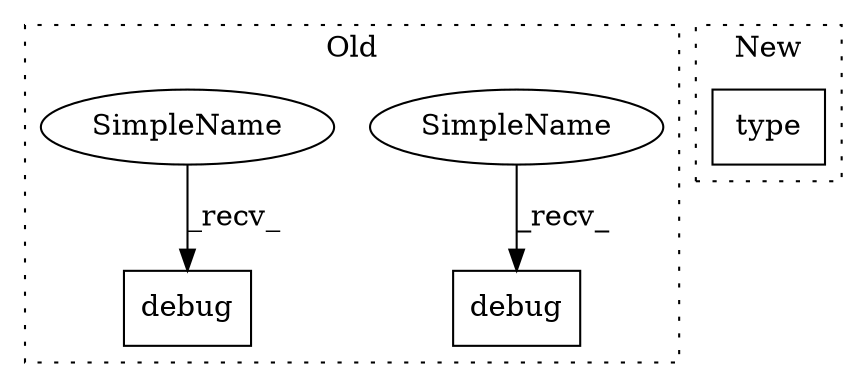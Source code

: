 digraph G {
subgraph cluster0 {
1 [label="debug" a="32" s="6788,6845" l="6,1" shape="box"];
3 [label="debug" a="32" s="6860,6903" l="6,1" shape="box"];
4 [label="SimpleName" a="42" s="6856" l="3" shape="ellipse"];
5 [label="SimpleName" a="42" s="6784" l="3" shape="ellipse"];
label = "Old";
style="dotted";
}
subgraph cluster1 {
2 [label="type" a="32" s="6918,6941" l="5,1" shape="box"];
label = "New";
style="dotted";
}
4 -> 3 [label="_recv_"];
5 -> 1 [label="_recv_"];
}